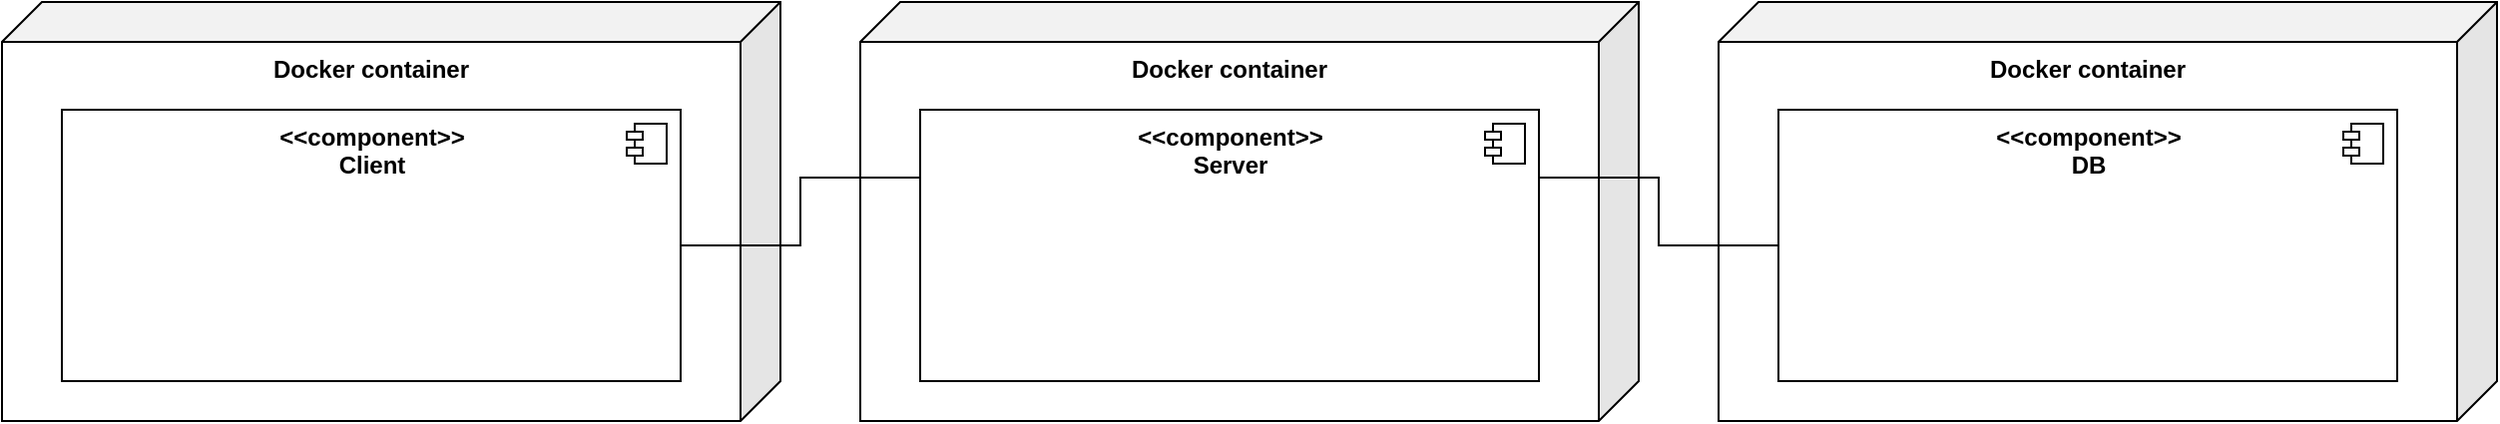 <mxfile version="20.6.0" type="device"><diagram id="HkEk7QpdmMs8dloepiyN" name="Страница 1"><mxGraphModel dx="1298" dy="661" grid="1" gridSize="10" guides="1" tooltips="1" connect="1" arrows="1" fold="1" page="1" pageScale="1" pageWidth="1169" pageHeight="827" math="0" shadow="0"><root><mxCell id="0"/><mxCell id="1" parent="0"/><mxCell id="3ieiNDsp0nNVoB9vkgiX-2" value="&lt;b&gt;Docker container&lt;/b&gt;" style="shape=cube;whiteSpace=wrap;html=1;boundedLbl=1;backgroundOutline=1;darkOpacity=0.05;darkOpacity2=0.1;flipH=1;verticalAlign=top;" vertex="1" parent="1"><mxGeometry x="40" y="270" width="390" height="210" as="geometry"/></mxCell><mxCell id="3ieiNDsp0nNVoB9vkgiX-5" value="&lt;div&gt;&lt;b&gt;&amp;lt;&amp;lt;component&amp;gt;&amp;gt;&lt;/b&gt;&lt;/div&gt;&lt;div&gt;&lt;b&gt;Client&lt;br&gt;&lt;/b&gt;&lt;/div&gt;" style="html=1;dropTarget=0;verticalAlign=top;" vertex="1" parent="1"><mxGeometry x="70" y="324" width="310" height="136" as="geometry"/></mxCell><mxCell id="3ieiNDsp0nNVoB9vkgiX-6" value="" style="shape=module;jettyWidth=8;jettyHeight=4;" vertex="1" parent="3ieiNDsp0nNVoB9vkgiX-5"><mxGeometry x="1" width="20" height="20" relative="1" as="geometry"><mxPoint x="-27" y="7" as="offset"/></mxGeometry></mxCell><mxCell id="3ieiNDsp0nNVoB9vkgiX-9" value="&lt;b&gt;Docker container&lt;/b&gt;" style="shape=cube;whiteSpace=wrap;html=1;boundedLbl=1;backgroundOutline=1;darkOpacity=0.05;darkOpacity2=0.1;flipH=1;verticalAlign=top;" vertex="1" parent="1"><mxGeometry x="470" y="270" width="390" height="210" as="geometry"/></mxCell><mxCell id="3ieiNDsp0nNVoB9vkgiX-10" value="&lt;b&gt;Docker container&lt;/b&gt;" style="shape=cube;whiteSpace=wrap;html=1;boundedLbl=1;backgroundOutline=1;darkOpacity=0.05;darkOpacity2=0.1;flipH=1;verticalAlign=top;" vertex="1" parent="1"><mxGeometry x="900" y="270" width="390" height="210" as="geometry"/></mxCell><mxCell id="3ieiNDsp0nNVoB9vkgiX-11" value="&lt;div&gt;&lt;b&gt;&amp;lt;&amp;lt;component&amp;gt;&amp;gt;&lt;/b&gt;&lt;/div&gt;&lt;div&gt;&lt;b&gt;Server&lt;br&gt;&lt;/b&gt;&lt;/div&gt;" style="html=1;dropTarget=0;verticalAlign=top;" vertex="1" parent="1"><mxGeometry x="500" y="324" width="310" height="136" as="geometry"/></mxCell><mxCell id="3ieiNDsp0nNVoB9vkgiX-12" value="" style="shape=module;jettyWidth=8;jettyHeight=4;" vertex="1" parent="3ieiNDsp0nNVoB9vkgiX-11"><mxGeometry x="1" width="20" height="20" relative="1" as="geometry"><mxPoint x="-27" y="7" as="offset"/></mxGeometry></mxCell><mxCell id="3ieiNDsp0nNVoB9vkgiX-16" style="rounded=0;orthogonalLoop=1;jettySize=auto;html=1;entryX=1;entryY=0.25;entryDx=0;entryDy=0;endArrow=none;endFill=0;edgeStyle=orthogonalEdgeStyle;" edge="1" parent="1" source="3ieiNDsp0nNVoB9vkgiX-13" target="3ieiNDsp0nNVoB9vkgiX-11"><mxGeometry relative="1" as="geometry"/></mxCell><mxCell id="3ieiNDsp0nNVoB9vkgiX-13" value="&lt;div&gt;&lt;b&gt;&amp;lt;&amp;lt;component&amp;gt;&amp;gt;&lt;/b&gt;&lt;/div&gt;&lt;div&gt;&lt;b&gt;DB&lt;br&gt;&lt;/b&gt;&lt;/div&gt;" style="html=1;dropTarget=0;verticalAlign=top;" vertex="1" parent="1"><mxGeometry x="930" y="324" width="310" height="136" as="geometry"/></mxCell><mxCell id="3ieiNDsp0nNVoB9vkgiX-14" value="" style="shape=module;jettyWidth=8;jettyHeight=4;" vertex="1" parent="3ieiNDsp0nNVoB9vkgiX-13"><mxGeometry x="1" width="20" height="20" relative="1" as="geometry"><mxPoint x="-27" y="7" as="offset"/></mxGeometry></mxCell><mxCell id="3ieiNDsp0nNVoB9vkgiX-15" style="edgeStyle=orthogonalEdgeStyle;rounded=0;orthogonalLoop=1;jettySize=auto;html=1;entryX=0;entryY=0.25;entryDx=0;entryDy=0;endArrow=none;endFill=0;" edge="1" parent="1" source="3ieiNDsp0nNVoB9vkgiX-5" target="3ieiNDsp0nNVoB9vkgiX-11"><mxGeometry relative="1" as="geometry"/></mxCell></root></mxGraphModel></diagram></mxfile>